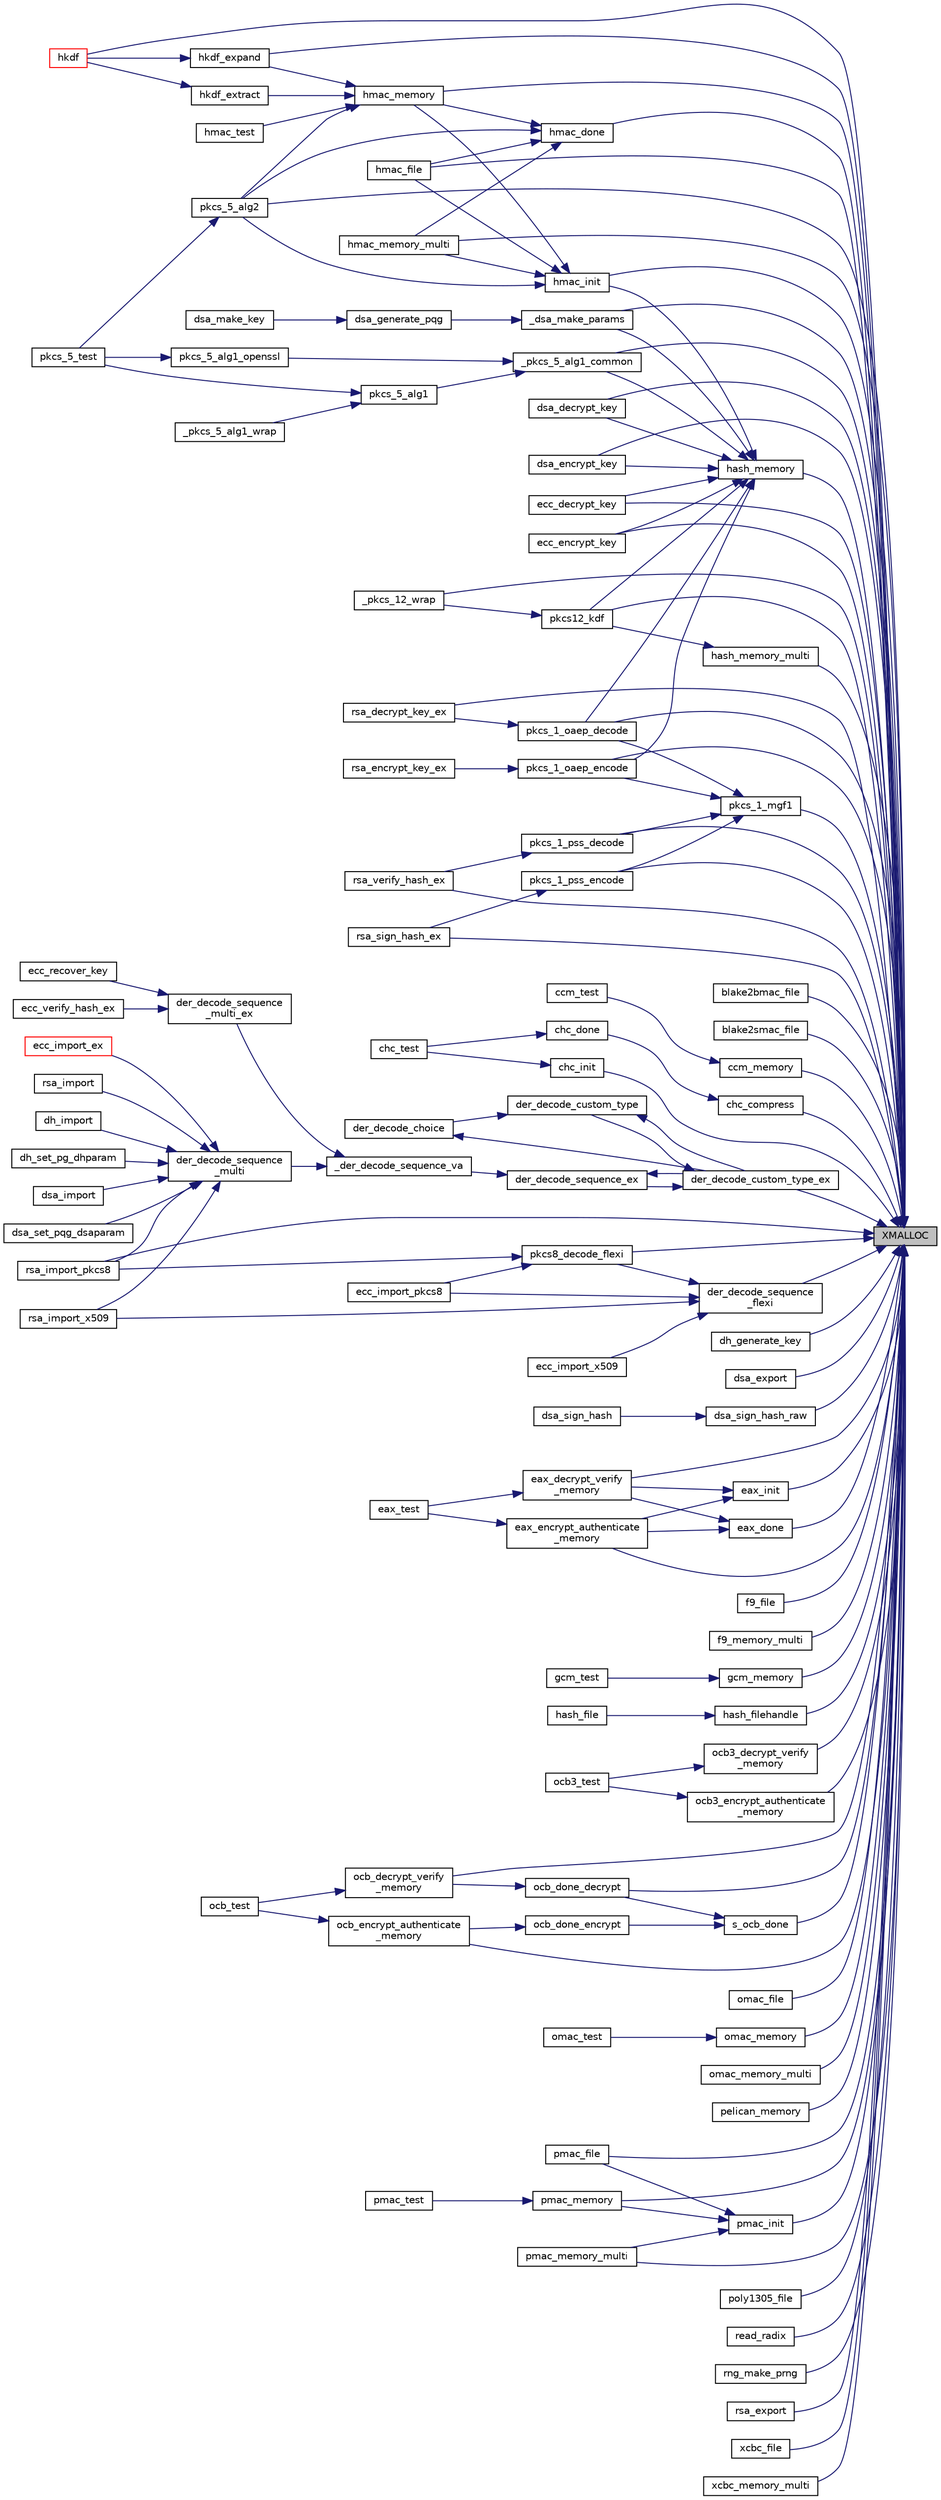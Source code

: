 digraph "XMALLOC"
{
 // LATEX_PDF_SIZE
  edge [fontname="Helvetica",fontsize="10",labelfontname="Helvetica",labelfontsize="10"];
  node [fontname="Helvetica",fontsize="10",shape=record];
  rankdir="RL";
  Node270 [label="XMALLOC",height=0.2,width=0.4,color="black", fillcolor="grey75", style="filled", fontcolor="black",tooltip=" "];
  Node270 -> Node271 [dir="back",color="midnightblue",fontsize="10",style="solid",fontname="Helvetica"];
  Node271 [label="_dsa_make_params",height=0.2,width=0.4,color="black", fillcolor="white", style="filled",URL="$dsa__generate__pqg_8c.html#ad38793673d78a4d45177d5b839e1e16b",tooltip="Create DSA parameters (INTERNAL ONLY, not part of public API)"];
  Node271 -> Node272 [dir="back",color="midnightblue",fontsize="10",style="solid",fontname="Helvetica"];
  Node272 [label="dsa_generate_pqg",height=0.2,width=0.4,color="black", fillcolor="white", style="filled",URL="$dsa__generate__pqg_8c.html#aa25c2f74420daea058431d3ad4b2340d",tooltip="Generate DSA parameters p, q & g."];
  Node272 -> Node273 [dir="back",color="midnightblue",fontsize="10",style="solid",fontname="Helvetica"];
  Node273 [label="dsa_make_key",height=0.2,width=0.4,color="black", fillcolor="white", style="filled",URL="$dsa__make__key_8c.html#a9b48ea999f1e23e839ae5b62aab985c6",tooltip="Old-style creation of a DSA key."];
  Node270 -> Node274 [dir="back",color="midnightblue",fontsize="10",style="solid",fontname="Helvetica"];
  Node274 [label="_pkcs_12_wrap",height=0.2,width=0.4,color="black", fillcolor="white", style="filled",URL="$pbes1_8c.html#a5ef636c0a0791cbb9e9f179bbf82f157",tooltip=" "];
  Node270 -> Node275 [dir="back",color="midnightblue",fontsize="10",style="solid",fontname="Helvetica"];
  Node275 [label="_pkcs_5_alg1_common",height=0.2,width=0.4,color="black", fillcolor="white", style="filled",URL="$pkcs__5__1_8c.html#aa4612634ecf7147a57dfe724150e059a",tooltip="Execute PKCS #5 v1 in strict or OpenSSL EVP_BytesToKey()-compat mode."];
  Node275 -> Node276 [dir="back",color="midnightblue",fontsize="10",style="solid",fontname="Helvetica"];
  Node276 [label="pkcs_5_alg1",height=0.2,width=0.4,color="black", fillcolor="white", style="filled",URL="$pkcs__5__1_8c.html#ad4834c485adb4fc776af355582a96cb6",tooltip="Execute PKCS #5 v1 - Strict mode (no OpenSSL-compatible extension)"];
  Node276 -> Node277 [dir="back",color="midnightblue",fontsize="10",style="solid",fontname="Helvetica"];
  Node277 [label="_pkcs_5_alg1_wrap",height=0.2,width=0.4,color="black", fillcolor="white", style="filled",URL="$pbes1_8c.html#a24bb0a681a92f4c5c6b0b10b55bd825e",tooltip=" "];
  Node276 -> Node278 [dir="back",color="midnightblue",fontsize="10",style="solid",fontname="Helvetica"];
  Node278 [label="pkcs_5_test",height=0.2,width=0.4,color="black", fillcolor="white", style="filled",URL="$pkcs__5__test_8c.html#a1a78c0bca3595115dd9272c2026b607e",tooltip="PKCS #5 self-test."];
  Node275 -> Node279 [dir="back",color="midnightblue",fontsize="10",style="solid",fontname="Helvetica"];
  Node279 [label="pkcs_5_alg1_openssl",height=0.2,width=0.4,color="black", fillcolor="white", style="filled",URL="$pkcs__5__1_8c.html#ac6e1537b6861bbd16dff1469982277f1",tooltip="Execute PKCS #5 v1 - OpenSSL-extension-compatible mode."];
  Node279 -> Node278 [dir="back",color="midnightblue",fontsize="10",style="solid",fontname="Helvetica"];
  Node270 -> Node280 [dir="back",color="midnightblue",fontsize="10",style="solid",fontname="Helvetica"];
  Node280 [label="blake2bmac_file",height=0.2,width=0.4,color="black", fillcolor="white", style="filled",URL="$blake2bmac__file_8c.html#a372c957a4b186ee3a6f737eacfd0b9b3",tooltip="BLAKE2B MAC a file."];
  Node270 -> Node281 [dir="back",color="midnightblue",fontsize="10",style="solid",fontname="Helvetica"];
  Node281 [label="blake2smac_file",height=0.2,width=0.4,color="black", fillcolor="white", style="filled",URL="$blake2smac__file_8c.html#abc529c6de44b41397be3a1d166d9a7ba",tooltip="BLAKE2S MAC a file."];
  Node270 -> Node282 [dir="back",color="midnightblue",fontsize="10",style="solid",fontname="Helvetica"];
  Node282 [label="ccm_memory",height=0.2,width=0.4,color="black", fillcolor="white", style="filled",URL="$ccm__memory_8c.html#acdd7923e6aee8984662ed5000dc2d7fe",tooltip="CCM encrypt/decrypt and produce an authentication tag."];
  Node282 -> Node283 [dir="back",color="midnightblue",fontsize="10",style="solid",fontname="Helvetica"];
  Node283 [label="ccm_test",height=0.2,width=0.4,color="black", fillcolor="white", style="filled",URL="$ccm__test_8c.html#af02fbfac6da1b71a49ad14537796b006",tooltip=" "];
  Node270 -> Node284 [dir="back",color="midnightblue",fontsize="10",style="solid",fontname="Helvetica"];
  Node284 [label="chc_compress",height=0.2,width=0.4,color="black", fillcolor="white", style="filled",URL="$chc_8c.html#ab3ddd709c120ad803c832dd2660dc650",tooltip=" "];
  Node284 -> Node285 [dir="back",color="midnightblue",fontsize="10",style="solid",fontname="Helvetica"];
  Node285 [label="chc_done",height=0.2,width=0.4,color="black", fillcolor="white", style="filled",URL="$chc_8c.html#a6c643b9e5929a5ce3426410fd4eceb59",tooltip="Terminate the hash to get the digest."];
  Node285 -> Node286 [dir="back",color="midnightblue",fontsize="10",style="solid",fontname="Helvetica"];
  Node286 [label="chc_test",height=0.2,width=0.4,color="black", fillcolor="white", style="filled",URL="$chc_8c.html#a1467e832993ba079f27160687745fdcd",tooltip="Self-test the hash."];
  Node270 -> Node287 [dir="back",color="midnightblue",fontsize="10",style="solid",fontname="Helvetica"];
  Node287 [label="chc_init",height=0.2,width=0.4,color="black", fillcolor="white", style="filled",URL="$chc_8c.html#aa2b49244a7f42e648b80c07e443b31c7",tooltip="Initialize the hash state."];
  Node287 -> Node286 [dir="back",color="midnightblue",fontsize="10",style="solid",fontname="Helvetica"];
  Node270 -> Node288 [dir="back",color="midnightblue",fontsize="10",style="solid",fontname="Helvetica"];
  Node288 [label="der_decode_custom_type_ex",height=0.2,width=0.4,color="black", fillcolor="white", style="filled",URL="$der__decode__custom__type_8c.html#aaa3acc13042e5d9244ac279a354775fe",tooltip="Extended-decode a Custom type."];
  Node288 -> Node289 [dir="back",color="midnightblue",fontsize="10",style="solid",fontname="Helvetica"];
  Node289 [label="der_decode_custom_type",height=0.2,width=0.4,color="black", fillcolor="white", style="filled",URL="$der__decode__custom__type_8c.html#a698f6c64586707819ebd6f90a14264e8",tooltip="Decode a Custom type."];
  Node289 -> Node290 [dir="back",color="midnightblue",fontsize="10",style="solid",fontname="Helvetica"];
  Node290 [label="der_decode_choice",height=0.2,width=0.4,color="black", fillcolor="white", style="filled",URL="$der__decode__choice_8c.html#abbc3f8406cbf0c2d75b1c801192dcad4",tooltip="Decode a CHOICE."];
  Node290 -> Node288 [dir="back",color="midnightblue",fontsize="10",style="solid",fontname="Helvetica"];
  Node289 -> Node288 [dir="back",color="midnightblue",fontsize="10",style="solid",fontname="Helvetica"];
  Node288 -> Node291 [dir="back",color="midnightblue",fontsize="10",style="solid",fontname="Helvetica"];
  Node291 [label="der_decode_sequence_ex",height=0.2,width=0.4,color="black", fillcolor="white", style="filled",URL="$der__decode__sequence__ex_8c.html#a388cbc3f5c404637bc51f9dfb2d4f677",tooltip="Decode a SEQUENCE."];
  Node291 -> Node288 [dir="back",color="midnightblue",fontsize="10",style="solid",fontname="Helvetica"];
  Node291 -> Node292 [dir="back",color="midnightblue",fontsize="10",style="solid",fontname="Helvetica"];
  Node292 [label="_der_decode_sequence_va",height=0.2,width=0.4,color="black", fillcolor="white", style="filled",URL="$der__decode__sequence__multi_8c.html#a1c505b541a0ed6ddcdccc8ddcef9ed9e",tooltip="Decode a SEQUENCE type using a VA list."];
  Node292 -> Node293 [dir="back",color="midnightblue",fontsize="10",style="solid",fontname="Helvetica"];
  Node293 [label="der_decode_sequence\l_multi",height=0.2,width=0.4,color="black", fillcolor="white", style="filled",URL="$der__decode__sequence__multi_8c.html#a6d86b670c8f3801b0fe6e2cd544df678",tooltip="Decode a SEQUENCE type using a VA list."];
  Node293 -> Node294 [dir="back",color="midnightblue",fontsize="10",style="solid",fontname="Helvetica"];
  Node294 [label="dh_import",height=0.2,width=0.4,color="black", fillcolor="white", style="filled",URL="$dh__import_8c.html#aeae7c65a0d0671f62d259baa98160874",tooltip="Import a DH key from a binary packet."];
  Node293 -> Node295 [dir="back",color="midnightblue",fontsize="10",style="solid",fontname="Helvetica"];
  Node295 [label="dh_set_pg_dhparam",height=0.2,width=0.4,color="black", fillcolor="white", style="filled",URL="$dh__set__pg__dhparam_8c.html#a442807cd759a5df755d184f894be3fe3",tooltip="Import DH key parts p and g from dhparam."];
  Node293 -> Node296 [dir="back",color="midnightblue",fontsize="10",style="solid",fontname="Helvetica"];
  Node296 [label="dsa_import",height=0.2,width=0.4,color="black", fillcolor="white", style="filled",URL="$dsa__import_8c.html#ab814d8871b40e7f60c3ed6a16990dac2",tooltip="Import a DSA key."];
  Node293 -> Node297 [dir="back",color="midnightblue",fontsize="10",style="solid",fontname="Helvetica"];
  Node297 [label="dsa_set_pqg_dsaparam",height=0.2,width=0.4,color="black", fillcolor="white", style="filled",URL="$dsa__set__pqg__dsaparam_8c.html#a81296ca7f683d91e0bf24c2b747044e4",tooltip="Import DSA's p, q & g from dsaparam."];
  Node293 -> Node298 [dir="back",color="midnightblue",fontsize="10",style="solid",fontname="Helvetica"];
  Node298 [label="ecc_import_ex",height=0.2,width=0.4,color="red", fillcolor="white", style="filled",URL="$ecc__import_8c.html#ab9bceabc3a4d16f6b714325ac383e024",tooltip="Import an ECC key from a binary packet, using user supplied domain params rather than one of the NIST..."];
  Node293 -> Node300 [dir="back",color="midnightblue",fontsize="10",style="solid",fontname="Helvetica"];
  Node300 [label="rsa_import",height=0.2,width=0.4,color="black", fillcolor="white", style="filled",URL="$rsa__import_8c.html#aa80aefb08a282afe02c308cc19879d05",tooltip="Import an RSAPublicKey or RSAPrivateKey [two-prime only, only support >= 1024-bit keys,..."];
  Node293 -> Node301 [dir="back",color="midnightblue",fontsize="10",style="solid",fontname="Helvetica"];
  Node301 [label="rsa_import_pkcs8",height=0.2,width=0.4,color="black", fillcolor="white", style="filled",URL="$rsa__import__pkcs8_8c.html#a3d44c6233a326316f7fb01c9d834fad4",tooltip="Import an RSAPublicKey or RSAPrivateKey in PKCS#8 format."];
  Node293 -> Node302 [dir="back",color="midnightblue",fontsize="10",style="solid",fontname="Helvetica"];
  Node302 [label="rsa_import_x509",height=0.2,width=0.4,color="black", fillcolor="white", style="filled",URL="$rsa__import__x509_8c.html#af7fd232bdc803e8d3f8a109dc171110d",tooltip="Import an RSA key from a X.509 certificate."];
  Node292 -> Node303 [dir="back",color="midnightblue",fontsize="10",style="solid",fontname="Helvetica"];
  Node303 [label="der_decode_sequence\l_multi_ex",height=0.2,width=0.4,color="black", fillcolor="white", style="filled",URL="$der__decode__sequence__multi_8c.html#ab5141cf36663054d9ec6e46ed6909fce",tooltip="Decode a SEQUENCE type using a VA list."];
  Node303 -> Node304 [dir="back",color="midnightblue",fontsize="10",style="solid",fontname="Helvetica"];
  Node304 [label="ecc_recover_key",height=0.2,width=0.4,color="black", fillcolor="white", style="filled",URL="$ecc__recover__key_8c.html#a42d1c0f03dd10a8ea98836bab2c1e6c6",tooltip="Recover ECC public key from signature and hash."];
  Node303 -> Node305 [dir="back",color="midnightblue",fontsize="10",style="solid",fontname="Helvetica"];
  Node305 [label="ecc_verify_hash_ex",height=0.2,width=0.4,color="black", fillcolor="white", style="filled",URL="$ecc__verify__hash_8c.html#a6c4f6d0c99e8dbcff4e1064179f20214",tooltip="Verify an ECC signature in RFC7518 format."];
  Node270 -> Node306 [dir="back",color="midnightblue",fontsize="10",style="solid",fontname="Helvetica"];
  Node306 [label="der_decode_sequence\l_flexi",height=0.2,width=0.4,color="black", fillcolor="white", style="filled",URL="$der__decode__sequence__flexi_8c.html#acec68888a6eae3b64f54b37cfb43d9b1",tooltip="ASN.1 DER Flexi(ble) decoder will decode arbitrary DER packets and create a linked list of the decode..."];
  Node306 -> Node307 [dir="back",color="midnightblue",fontsize="10",style="solid",fontname="Helvetica"];
  Node307 [label="pkcs8_decode_flexi",height=0.2,width=0.4,color="black", fillcolor="white", style="filled",URL="$pkcs8__decode__flexi_8c.html#a1b0d8fcf234d94638b2554ccea725003",tooltip="PKCS#8 decrypt if necessary & flexi-decode."];
  Node307 -> Node308 [dir="back",color="midnightblue",fontsize="10",style="solid",fontname="Helvetica"];
  Node308 [label="ecc_import_pkcs8",height=0.2,width=0.4,color="black", fillcolor="white", style="filled",URL="$ecc__import__pkcs8_8c.html#a0f0e747f119685eee3cc412f4480c52e",tooltip=" "];
  Node307 -> Node301 [dir="back",color="midnightblue",fontsize="10",style="solid",fontname="Helvetica"];
  Node306 -> Node308 [dir="back",color="midnightblue",fontsize="10",style="solid",fontname="Helvetica"];
  Node306 -> Node309 [dir="back",color="midnightblue",fontsize="10",style="solid",fontname="Helvetica"];
  Node309 [label="ecc_import_x509",height=0.2,width=0.4,color="black", fillcolor="white", style="filled",URL="$ecc__import__x509_8c.html#abd7477bc1144cdfd4f9e2da835eefbf6",tooltip="Import an ECC key from a X.509 certificate."];
  Node306 -> Node302 [dir="back",color="midnightblue",fontsize="10",style="solid",fontname="Helvetica"];
  Node270 -> Node310 [dir="back",color="midnightblue",fontsize="10",style="solid",fontname="Helvetica"];
  Node310 [label="dh_generate_key",height=0.2,width=0.4,color="black", fillcolor="white", style="filled",URL="$dh__generate__key_8c.html#ab1d01a4bd250336b21aff7a863d785de",tooltip=" "];
  Node270 -> Node311 [dir="back",color="midnightblue",fontsize="10",style="solid",fontname="Helvetica"];
  Node311 [label="dsa_decrypt_key",height=0.2,width=0.4,color="black", fillcolor="white", style="filled",URL="$dsa__decrypt__key_8c.html#a6f80d854fbdd56020ea641c4e4e47a4c",tooltip="Decrypt an DSA encrypted key."];
  Node270 -> Node312 [dir="back",color="midnightblue",fontsize="10",style="solid",fontname="Helvetica"];
  Node312 [label="dsa_encrypt_key",height=0.2,width=0.4,color="black", fillcolor="white", style="filled",URL="$dsa__encrypt__key_8c.html#ab65138d407e0660f6f2f7cb7e7dcb24b",tooltip="Encrypt a symmetric key with DSA."];
  Node270 -> Node313 [dir="back",color="midnightblue",fontsize="10",style="solid",fontname="Helvetica"];
  Node313 [label="dsa_export",height=0.2,width=0.4,color="black", fillcolor="white", style="filled",URL="$dsa__export_8c.html#a96a11be728dca36ee58330749ec058e2",tooltip="Export a DSA key to a binary packet."];
  Node270 -> Node314 [dir="back",color="midnightblue",fontsize="10",style="solid",fontname="Helvetica"];
  Node314 [label="dsa_sign_hash_raw",height=0.2,width=0.4,color="black", fillcolor="white", style="filled",URL="$dsa__sign__hash_8c.html#a1073fec547694360cd9f2a3d81c7260a",tooltip="Sign a hash with DSA."];
  Node314 -> Node315 [dir="back",color="midnightblue",fontsize="10",style="solid",fontname="Helvetica"];
  Node315 [label="dsa_sign_hash",height=0.2,width=0.4,color="black", fillcolor="white", style="filled",URL="$dsa__sign__hash_8c.html#a83c6d4c1243acbc906e872e20de3bba2",tooltip="Sign a hash with DSA."];
  Node270 -> Node316 [dir="back",color="midnightblue",fontsize="10",style="solid",fontname="Helvetica"];
  Node316 [label="eax_decrypt_verify\l_memory",height=0.2,width=0.4,color="black", fillcolor="white", style="filled",URL="$eax__decrypt__verify__memory_8c.html#ab4d3f7a8561cc2cbce16949a1ee0d00c",tooltip="Decrypt a block of memory and verify the provided MAC tag with EAX."];
  Node316 -> Node317 [dir="back",color="midnightblue",fontsize="10",style="solid",fontname="Helvetica"];
  Node317 [label="eax_test",height=0.2,width=0.4,color="black", fillcolor="white", style="filled",URL="$eax__test_8c.html#a9e708c531b1c375a3d086f43a192c455",tooltip="Test the EAX implementation."];
  Node270 -> Node318 [dir="back",color="midnightblue",fontsize="10",style="solid",fontname="Helvetica"];
  Node318 [label="eax_done",height=0.2,width=0.4,color="black", fillcolor="white", style="filled",URL="$eax__done_8c.html#ad8e287fe7144dae9e4eac1e755d973cf",tooltip="Terminate an EAX session and get the tag."];
  Node318 -> Node316 [dir="back",color="midnightblue",fontsize="10",style="solid",fontname="Helvetica"];
  Node318 -> Node319 [dir="back",color="midnightblue",fontsize="10",style="solid",fontname="Helvetica"];
  Node319 [label="eax_encrypt_authenticate\l_memory",height=0.2,width=0.4,color="black", fillcolor="white", style="filled",URL="$eax__encrypt__authenticate__memory_8c.html#ae398a749e5591537487ab93b4a9fec24",tooltip="EAX encrypt and produce an authentication tag."];
  Node319 -> Node317 [dir="back",color="midnightblue",fontsize="10",style="solid",fontname="Helvetica"];
  Node270 -> Node319 [dir="back",color="midnightblue",fontsize="10",style="solid",fontname="Helvetica"];
  Node270 -> Node320 [dir="back",color="midnightblue",fontsize="10",style="solid",fontname="Helvetica"];
  Node320 [label="eax_init",height=0.2,width=0.4,color="black", fillcolor="white", style="filled",URL="$eax__init_8c.html#ac35fd0cc9f76c2e8052efb3c22f1559c",tooltip="Initialized an EAX state."];
  Node320 -> Node316 [dir="back",color="midnightblue",fontsize="10",style="solid",fontname="Helvetica"];
  Node320 -> Node319 [dir="back",color="midnightblue",fontsize="10",style="solid",fontname="Helvetica"];
  Node270 -> Node321 [dir="back",color="midnightblue",fontsize="10",style="solid",fontname="Helvetica"];
  Node321 [label="ecc_decrypt_key",height=0.2,width=0.4,color="black", fillcolor="white", style="filled",URL="$ecc__decrypt__key_8c.html#adfbc21632ec24dad838fa0700154a57d",tooltip="Decrypt an ECC encrypted key."];
  Node270 -> Node322 [dir="back",color="midnightblue",fontsize="10",style="solid",fontname="Helvetica"];
  Node322 [label="ecc_encrypt_key",height=0.2,width=0.4,color="black", fillcolor="white", style="filled",URL="$ecc__encrypt__key_8c.html#a16164f1e295b1c88e6b81a9ece26cd70",tooltip="Encrypt a symmetric key with ECC."];
  Node270 -> Node323 [dir="back",color="midnightblue",fontsize="10",style="solid",fontname="Helvetica"];
  Node323 [label="f9_file",height=0.2,width=0.4,color="black", fillcolor="white", style="filled",URL="$f9__file_8c.html#a4c1ea12d1c638f066c93908a118ec404",tooltip="f9 a file"];
  Node270 -> Node324 [dir="back",color="midnightblue",fontsize="10",style="solid",fontname="Helvetica"];
  Node324 [label="f9_memory_multi",height=0.2,width=0.4,color="black", fillcolor="white", style="filled",URL="$f9__memory__multi_8c.html#a6d3cc7c6511a0e33997084a56a7f191f",tooltip="f9 multiple blocks of memory"];
  Node270 -> Node325 [dir="back",color="midnightblue",fontsize="10",style="solid",fontname="Helvetica"];
  Node325 [label="gcm_memory",height=0.2,width=0.4,color="black", fillcolor="white", style="filled",URL="$gcm__memory_8c.html#a43d9862e1013606d01bab2c57fef74f5",tooltip="Process an entire GCM packet in one call."];
  Node325 -> Node326 [dir="back",color="midnightblue",fontsize="10",style="solid",fontname="Helvetica"];
  Node326 [label="gcm_test",height=0.2,width=0.4,color="black", fillcolor="white", style="filled",URL="$gcm__test_8c.html#ae36c8eb6c2964df7e386f5f73bded5e7",tooltip="Test the GCM code."];
  Node270 -> Node327 [dir="back",color="midnightblue",fontsize="10",style="solid",fontname="Helvetica"];
  Node327 [label="hash_filehandle",height=0.2,width=0.4,color="black", fillcolor="white", style="filled",URL="$tomcrypt__hash_8h.html#a55d0344508460fbde2c17fe9ef2aa838",tooltip="Hash data from an open file handle."];
  Node327 -> Node328 [dir="back",color="midnightblue",fontsize="10",style="solid",fontname="Helvetica"];
  Node328 [label="hash_file",height=0.2,width=0.4,color="black", fillcolor="white", style="filled",URL="$tomcrypt__hash_8h.html#a6107c14266137a8f7834e4318d8d5002",tooltip=" "];
  Node270 -> Node329 [dir="back",color="midnightblue",fontsize="10",style="solid",fontname="Helvetica"];
  Node329 [label="hash_memory",height=0.2,width=0.4,color="black", fillcolor="white", style="filled",URL="$tomcrypt__hash_8h.html#a8672bf28488595ef1519a6754498869c",tooltip="Hash a block of memory and store the digest."];
  Node329 -> Node330 [dir="back",color="midnightblue",fontsize="10",style="solid",fontname="Helvetica"];
  Node330 [label="hmac_init",height=0.2,width=0.4,color="black", fillcolor="white", style="filled",URL="$hmac__init_8c.html#a84fb451315a01f33d356ddd1ade0dca9",tooltip="Initialize an HMAC context."];
  Node330 -> Node331 [dir="back",color="midnightblue",fontsize="10",style="solid",fontname="Helvetica"];
  Node331 [label="hmac_file",height=0.2,width=0.4,color="black", fillcolor="white", style="filled",URL="$hmac__file_8c.html#a61c2b2aeca9a287224c20e7fceff11cd",tooltip="HMAC a file."];
  Node330 -> Node332 [dir="back",color="midnightblue",fontsize="10",style="solid",fontname="Helvetica"];
  Node332 [label="hmac_memory",height=0.2,width=0.4,color="black", fillcolor="white", style="filled",URL="$hmac__memory_8c.html#a6bf2dff4537e6332dec46266a9db7580",tooltip="HMAC a block of memory to produce the authentication tag."];
  Node332 -> Node333 [dir="back",color="midnightblue",fontsize="10",style="solid",fontname="Helvetica"];
  Node333 [label="hmac_test",height=0.2,width=0.4,color="black", fillcolor="white", style="filled",URL="$hmac__test_8c.html#af43c4e10ec1984cf428cf69cd3184e53",tooltip="HMAC self-test."];
  Node332 -> Node334 [dir="back",color="midnightblue",fontsize="10",style="solid",fontname="Helvetica"];
  Node334 [label="hkdf_extract",height=0.2,width=0.4,color="black", fillcolor="white", style="filled",URL="$hkdf_8c.html#a6af77e2823d3b6e691098963b07ea26a",tooltip=" "];
  Node334 -> Node335 [dir="back",color="midnightblue",fontsize="10",style="solid",fontname="Helvetica"];
  Node335 [label="hkdf",height=0.2,width=0.4,color="red", fillcolor="white", style="filled",URL="$hkdf_8c.html#ac79c8ae04bc15c69e9704277e38d22be",tooltip=" "];
  Node332 -> Node337 [dir="back",color="midnightblue",fontsize="10",style="solid",fontname="Helvetica"];
  Node337 [label="hkdf_expand",height=0.2,width=0.4,color="black", fillcolor="white", style="filled",URL="$hkdf_8c.html#a1fa3c2a1e44fc629a059ae5c61cc0197",tooltip=" "];
  Node337 -> Node335 [dir="back",color="midnightblue",fontsize="10",style="solid",fontname="Helvetica"];
  Node332 -> Node338 [dir="back",color="midnightblue",fontsize="10",style="solid",fontname="Helvetica"];
  Node338 [label="pkcs_5_alg2",height=0.2,width=0.4,color="black", fillcolor="white", style="filled",URL="$pkcs__5__2_8c.html#a738b05376774b9a5b311a59ec73966f0",tooltip="Execute PKCS #5 v2."];
  Node338 -> Node278 [dir="back",color="midnightblue",fontsize="10",style="solid",fontname="Helvetica"];
  Node330 -> Node339 [dir="back",color="midnightblue",fontsize="10",style="solid",fontname="Helvetica"];
  Node339 [label="hmac_memory_multi",height=0.2,width=0.4,color="black", fillcolor="white", style="filled",URL="$hmac__memory__multi_8c.html#a42b0c424c7e01653550dc7d9ac3bb4b9",tooltip="HMAC multiple blocks of memory to produce the authentication tag."];
  Node330 -> Node338 [dir="back",color="midnightblue",fontsize="10",style="solid",fontname="Helvetica"];
  Node329 -> Node340 [dir="back",color="midnightblue",fontsize="10",style="solid",fontname="Helvetica"];
  Node340 [label="pkcs12_kdf",height=0.2,width=0.4,color="black", fillcolor="white", style="filled",URL="$pkcs12__kdf_8c.html#a362c9fba9251fa6d35445f4ccae24fe8",tooltip=" "];
  Node340 -> Node274 [dir="back",color="midnightblue",fontsize="10",style="solid",fontname="Helvetica"];
  Node329 -> Node275 [dir="back",color="midnightblue",fontsize="10",style="solid",fontname="Helvetica"];
  Node329 -> Node311 [dir="back",color="midnightblue",fontsize="10",style="solid",fontname="Helvetica"];
  Node329 -> Node312 [dir="back",color="midnightblue",fontsize="10",style="solid",fontname="Helvetica"];
  Node329 -> Node271 [dir="back",color="midnightblue",fontsize="10",style="solid",fontname="Helvetica"];
  Node329 -> Node321 [dir="back",color="midnightblue",fontsize="10",style="solid",fontname="Helvetica"];
  Node329 -> Node322 [dir="back",color="midnightblue",fontsize="10",style="solid",fontname="Helvetica"];
  Node329 -> Node341 [dir="back",color="midnightblue",fontsize="10",style="solid",fontname="Helvetica"];
  Node341 [label="pkcs_1_oaep_decode",height=0.2,width=0.4,color="black", fillcolor="white", style="filled",URL="$pkcs__1__oaep__decode_8c.html#ab51588072c388a0deb0e0a2086b226f7",tooltip="PKCS #1 v2.00 OAEP decode."];
  Node341 -> Node342 [dir="back",color="midnightblue",fontsize="10",style="solid",fontname="Helvetica"];
  Node342 [label="rsa_decrypt_key_ex",height=0.2,width=0.4,color="black", fillcolor="white", style="filled",URL="$rsa__decrypt__key_8c.html#a9d043dc2d91a5ca83f64a4210b03f5d1",tooltip="PKCS #1 decrypt then v1.5 or OAEP depad."];
  Node329 -> Node343 [dir="back",color="midnightblue",fontsize="10",style="solid",fontname="Helvetica"];
  Node343 [label="pkcs_1_oaep_encode",height=0.2,width=0.4,color="black", fillcolor="white", style="filled",URL="$pkcs__1__oaep__encode_8c.html#a503852f9d2f39632d8a09117c19afe8b",tooltip="PKCS #1 v2.00 OAEP encode."];
  Node343 -> Node344 [dir="back",color="midnightblue",fontsize="10",style="solid",fontname="Helvetica"];
  Node344 [label="rsa_encrypt_key_ex",height=0.2,width=0.4,color="black", fillcolor="white", style="filled",URL="$rsa__encrypt__key_8c.html#af3112ec74c217e4bbd5e9609bc83393f",tooltip="(PKCS #1 v2.0) OAEP pad then encrypt"];
  Node270 -> Node345 [dir="back",color="midnightblue",fontsize="10",style="solid",fontname="Helvetica"];
  Node345 [label="hash_memory_multi",height=0.2,width=0.4,color="black", fillcolor="white", style="filled",URL="$tomcrypt__hash_8h.html#a85566393d0f13710bafc9501361eff06",tooltip="Hash multiple (non-adjacent) blocks of memory at once."];
  Node345 -> Node340 [dir="back",color="midnightblue",fontsize="10",style="solid",fontname="Helvetica"];
  Node270 -> Node335 [dir="back",color="midnightblue",fontsize="10",style="solid",fontname="Helvetica"];
  Node270 -> Node337 [dir="back",color="midnightblue",fontsize="10",style="solid",fontname="Helvetica"];
  Node270 -> Node346 [dir="back",color="midnightblue",fontsize="10",style="solid",fontname="Helvetica"];
  Node346 [label="hmac_done",height=0.2,width=0.4,color="black", fillcolor="white", style="filled",URL="$hmac__done_8c.html#a25eaf3db04e6464adbba95d1153885d3",tooltip="Terminate an HMAC session."];
  Node346 -> Node331 [dir="back",color="midnightblue",fontsize="10",style="solid",fontname="Helvetica"];
  Node346 -> Node332 [dir="back",color="midnightblue",fontsize="10",style="solid",fontname="Helvetica"];
  Node346 -> Node339 [dir="back",color="midnightblue",fontsize="10",style="solid",fontname="Helvetica"];
  Node346 -> Node338 [dir="back",color="midnightblue",fontsize="10",style="solid",fontname="Helvetica"];
  Node270 -> Node331 [dir="back",color="midnightblue",fontsize="10",style="solid",fontname="Helvetica"];
  Node270 -> Node330 [dir="back",color="midnightblue",fontsize="10",style="solid",fontname="Helvetica"];
  Node270 -> Node332 [dir="back",color="midnightblue",fontsize="10",style="solid",fontname="Helvetica"];
  Node270 -> Node339 [dir="back",color="midnightblue",fontsize="10",style="solid",fontname="Helvetica"];
  Node270 -> Node347 [dir="back",color="midnightblue",fontsize="10",style="solid",fontname="Helvetica"];
  Node347 [label="ocb3_decrypt_verify\l_memory",height=0.2,width=0.4,color="black", fillcolor="white", style="filled",URL="$ocb3__decrypt__verify__memory_8c.html#aaa794cde472d6ae35c5d0cf68842860d",tooltip="Decrypt and compare the tag with OCB."];
  Node347 -> Node348 [dir="back",color="midnightblue",fontsize="10",style="solid",fontname="Helvetica"];
  Node348 [label="ocb3_test",height=0.2,width=0.4,color="black", fillcolor="white", style="filled",URL="$ocb3__test_8c.html#afafd01785264b534d0ef8efb9fe530ef",tooltip="Test the OCB protocol."];
  Node270 -> Node349 [dir="back",color="midnightblue",fontsize="10",style="solid",fontname="Helvetica"];
  Node349 [label="ocb3_encrypt_authenticate\l_memory",height=0.2,width=0.4,color="black", fillcolor="white", style="filled",URL="$ocb3__encrypt__authenticate__memory_8c.html#a4f2509ac5594dc6dcead8ac840a30b91",tooltip="Encrypt and generate an authentication code for a buffer of memory."];
  Node349 -> Node348 [dir="back",color="midnightblue",fontsize="10",style="solid",fontname="Helvetica"];
  Node270 -> Node350 [dir="back",color="midnightblue",fontsize="10",style="solid",fontname="Helvetica"];
  Node350 [label="ocb_decrypt_verify\l_memory",height=0.2,width=0.4,color="black", fillcolor="white", style="filled",URL="$ocb__decrypt__verify__memory_8c.html#a54a8c51becc57a9eded7c6da4479ac10",tooltip="Decrypt and compare the tag with OCB."];
  Node350 -> Node351 [dir="back",color="midnightblue",fontsize="10",style="solid",fontname="Helvetica"];
  Node351 [label="ocb_test",height=0.2,width=0.4,color="black", fillcolor="white", style="filled",URL="$ocb__test_8c.html#afbc7c6139aaabac9146afff688bafbb9",tooltip="Test the OCB protocol."];
  Node270 -> Node352 [dir="back",color="midnightblue",fontsize="10",style="solid",fontname="Helvetica"];
  Node352 [label="ocb_done_decrypt",height=0.2,width=0.4,color="black", fillcolor="white", style="filled",URL="$ocb__done__decrypt_8c.html#a9f8c7f1d6dd8025f8b4375841707a096",tooltip="Terminate a decrypting OCB state."];
  Node352 -> Node350 [dir="back",color="midnightblue",fontsize="10",style="solid",fontname="Helvetica"];
  Node270 -> Node353 [dir="back",color="midnightblue",fontsize="10",style="solid",fontname="Helvetica"];
  Node353 [label="ocb_encrypt_authenticate\l_memory",height=0.2,width=0.4,color="black", fillcolor="white", style="filled",URL="$ocb__encrypt__authenticate__memory_8c.html#a6dc818f74acf81f66cd2f25b5f0024b6",tooltip="Encrypt and generate an authentication code for a buffer of memory."];
  Node353 -> Node351 [dir="back",color="midnightblue",fontsize="10",style="solid",fontname="Helvetica"];
  Node270 -> Node354 [dir="back",color="midnightblue",fontsize="10",style="solid",fontname="Helvetica"];
  Node354 [label="omac_file",height=0.2,width=0.4,color="black", fillcolor="white", style="filled",URL="$omac__file_8c.html#ae07518003313f8328d564265c4d0c8d4",tooltip="OMAC a file."];
  Node270 -> Node355 [dir="back",color="midnightblue",fontsize="10",style="solid",fontname="Helvetica"];
  Node355 [label="omac_memory",height=0.2,width=0.4,color="black", fillcolor="white", style="filled",URL="$omac__memory_8c.html#a22ca5d123fefe8922e9491f5a0e122a2",tooltip="OMAC a block of memory."];
  Node355 -> Node356 [dir="back",color="midnightblue",fontsize="10",style="solid",fontname="Helvetica"];
  Node356 [label="omac_test",height=0.2,width=0.4,color="black", fillcolor="white", style="filled",URL="$omac__test_8c.html#abdcfbca1800d6a3b577b7c6ec0838a48",tooltip="Test the OMAC setup."];
  Node270 -> Node357 [dir="back",color="midnightblue",fontsize="10",style="solid",fontname="Helvetica"];
  Node357 [label="omac_memory_multi",height=0.2,width=0.4,color="black", fillcolor="white", style="filled",URL="$omac__memory__multi_8c.html#a85ff42c47901f5e541ab842f92e09895",tooltip="OMAC multiple blocks of memory."];
  Node270 -> Node358 [dir="back",color="midnightblue",fontsize="10",style="solid",fontname="Helvetica"];
  Node358 [label="pelican_memory",height=0.2,width=0.4,color="black", fillcolor="white", style="filled",URL="$pelican__memory_8c.html#a1c9283f981146b34e1f61fd18840d6f7",tooltip="Pelican block of memory."];
  Node270 -> Node340 [dir="back",color="midnightblue",fontsize="10",style="solid",fontname="Helvetica"];
  Node270 -> Node307 [dir="back",color="midnightblue",fontsize="10",style="solid",fontname="Helvetica"];
  Node270 -> Node359 [dir="back",color="midnightblue",fontsize="10",style="solid",fontname="Helvetica"];
  Node359 [label="pkcs_1_mgf1",height=0.2,width=0.4,color="black", fillcolor="white", style="filled",URL="$pkcs__1__mgf1_8c.html#a5b7fcf55a6c826c06e0e99f59ef2c6f8",tooltip="Perform PKCS #1 MGF1 (internal)"];
  Node359 -> Node341 [dir="back",color="midnightblue",fontsize="10",style="solid",fontname="Helvetica"];
  Node359 -> Node343 [dir="back",color="midnightblue",fontsize="10",style="solid",fontname="Helvetica"];
  Node359 -> Node360 [dir="back",color="midnightblue",fontsize="10",style="solid",fontname="Helvetica"];
  Node360 [label="pkcs_1_pss_decode",height=0.2,width=0.4,color="black", fillcolor="white", style="filled",URL="$pkcs__1__pss__decode_8c.html#a6aeacecd6b979acc2da875337f08eacc",tooltip="PKCS #1 v2.00 PSS decode."];
  Node360 -> Node361 [dir="back",color="midnightblue",fontsize="10",style="solid",fontname="Helvetica"];
  Node361 [label="rsa_verify_hash_ex",height=0.2,width=0.4,color="black", fillcolor="white", style="filled",URL="$rsa__verify__hash_8c.html#af3e9ec6fff93de785cd2528f5b295ca2",tooltip="PKCS #1 de-sign then v1.5 or PSS depad."];
  Node359 -> Node362 [dir="back",color="midnightblue",fontsize="10",style="solid",fontname="Helvetica"];
  Node362 [label="pkcs_1_pss_encode",height=0.2,width=0.4,color="black", fillcolor="white", style="filled",URL="$pkcs__1__pss__encode_8c.html#abdc082e173b453ec37edabbc8f69aa39",tooltip="PKCS #1 v2.00 Signature Encoding."];
  Node362 -> Node363 [dir="back",color="midnightblue",fontsize="10",style="solid",fontname="Helvetica"];
  Node363 [label="rsa_sign_hash_ex",height=0.2,width=0.4,color="black", fillcolor="white", style="filled",URL="$rsa__sign__hash_8c.html#a7a07f13dda380b3a3545a07047195ecd",tooltip="PKCS #1 pad then sign."];
  Node270 -> Node341 [dir="back",color="midnightblue",fontsize="10",style="solid",fontname="Helvetica"];
  Node270 -> Node343 [dir="back",color="midnightblue",fontsize="10",style="solid",fontname="Helvetica"];
  Node270 -> Node360 [dir="back",color="midnightblue",fontsize="10",style="solid",fontname="Helvetica"];
  Node270 -> Node362 [dir="back",color="midnightblue",fontsize="10",style="solid",fontname="Helvetica"];
  Node270 -> Node338 [dir="back",color="midnightblue",fontsize="10",style="solid",fontname="Helvetica"];
  Node270 -> Node364 [dir="back",color="midnightblue",fontsize="10",style="solid",fontname="Helvetica"];
  Node364 [label="pmac_file",height=0.2,width=0.4,color="black", fillcolor="white", style="filled",URL="$pmac__file_8c.html#ad75fb94bd003732c44d943868d583547",tooltip="PMAC a file."];
  Node270 -> Node365 [dir="back",color="midnightblue",fontsize="10",style="solid",fontname="Helvetica"];
  Node365 [label="pmac_init",height=0.2,width=0.4,color="black", fillcolor="white", style="filled",URL="$pmac__init_8c.html#a2cc36e2064ee6f365143f6f51083de9a",tooltip="Initialize a PMAC state."];
  Node365 -> Node364 [dir="back",color="midnightblue",fontsize="10",style="solid",fontname="Helvetica"];
  Node365 -> Node366 [dir="back",color="midnightblue",fontsize="10",style="solid",fontname="Helvetica"];
  Node366 [label="pmac_memory",height=0.2,width=0.4,color="black", fillcolor="white", style="filled",URL="$pmac__memory_8c.html#ac738727243b64548af367c19dfee535c",tooltip="PMAC a block of memory."];
  Node366 -> Node367 [dir="back",color="midnightblue",fontsize="10",style="solid",fontname="Helvetica"];
  Node367 [label="pmac_test",height=0.2,width=0.4,color="black", fillcolor="white", style="filled",URL="$pmac__test_8c.html#a25c3fac912755621e400e5b51f46ca23",tooltip="Test the LTC_OMAC implementation."];
  Node365 -> Node368 [dir="back",color="midnightblue",fontsize="10",style="solid",fontname="Helvetica"];
  Node368 [label="pmac_memory_multi",height=0.2,width=0.4,color="black", fillcolor="white", style="filled",URL="$pmac__memory__multi_8c.html#a1de02e9aa8851625d40265b30c639369",tooltip="PMAC multiple blocks of memory."];
  Node270 -> Node366 [dir="back",color="midnightblue",fontsize="10",style="solid",fontname="Helvetica"];
  Node270 -> Node368 [dir="back",color="midnightblue",fontsize="10",style="solid",fontname="Helvetica"];
  Node270 -> Node369 [dir="back",color="midnightblue",fontsize="10",style="solid",fontname="Helvetica"];
  Node369 [label="poly1305_file",height=0.2,width=0.4,color="black", fillcolor="white", style="filled",URL="$poly1305__file_8c.html#aca704db89279fb2fbe2998b5c7fbf9d4",tooltip="POLY1305 a file."];
  Node270 -> Node370 [dir="back",color="midnightblue",fontsize="10",style="solid",fontname="Helvetica"];
  Node370 [label="read_radix",height=0.2,width=0.4,color="black", fillcolor="white", style="filled",URL="$gmp__desc_8c.html#af84d5b7caaf005f40f924afd8ada2380",tooltip=" "];
  Node270 -> Node371 [dir="back",color="midnightblue",fontsize="10",style="solid",fontname="Helvetica"];
  Node371 [label="rng_make_prng",height=0.2,width=0.4,color="black", fillcolor="white", style="filled",URL="$rng__make__prng_8c.html#a97e605483ea5f5f9ea4067dafae5801b",tooltip="Create a PRNG from a RNG."];
  Node270 -> Node342 [dir="back",color="midnightblue",fontsize="10",style="solid",fontname="Helvetica"];
  Node270 -> Node372 [dir="back",color="midnightblue",fontsize="10",style="solid",fontname="Helvetica"];
  Node372 [label="rsa_export",height=0.2,width=0.4,color="black", fillcolor="white", style="filled",URL="$rsa__export_8c.html#ab097894ad63ca98064d5be945b5efc6d",tooltip="This will export either an RSAPublicKey or RSAPrivateKey [defined in PKCS #1 v2.1]."];
  Node270 -> Node301 [dir="back",color="midnightblue",fontsize="10",style="solid",fontname="Helvetica"];
  Node270 -> Node363 [dir="back",color="midnightblue",fontsize="10",style="solid",fontname="Helvetica"];
  Node270 -> Node361 [dir="back",color="midnightblue",fontsize="10",style="solid",fontname="Helvetica"];
  Node270 -> Node373 [dir="back",color="midnightblue",fontsize="10",style="solid",fontname="Helvetica"];
  Node373 [label="s_ocb_done",height=0.2,width=0.4,color="black", fillcolor="white", style="filled",URL="$s__ocb__done_8c.html#a0e6dd21746be44a0949d16b9e1ac796d",tooltip="Shared code to finish an OCB stream."];
  Node373 -> Node352 [dir="back",color="midnightblue",fontsize="10",style="solid",fontname="Helvetica"];
  Node373 -> Node374 [dir="back",color="midnightblue",fontsize="10",style="solid",fontname="Helvetica"];
  Node374 [label="ocb_done_encrypt",height=0.2,width=0.4,color="black", fillcolor="white", style="filled",URL="$ocb__done__encrypt_8c.html#aab90ede8c55c4f4a167a26dd2095556e",tooltip="Terminate an encryption OCB state."];
  Node374 -> Node353 [dir="back",color="midnightblue",fontsize="10",style="solid",fontname="Helvetica"];
  Node270 -> Node375 [dir="back",color="midnightblue",fontsize="10",style="solid",fontname="Helvetica"];
  Node375 [label="xcbc_file",height=0.2,width=0.4,color="black", fillcolor="white", style="filled",URL="$xcbc__file_8c.html#ae7e1146329a4421da93ed0590857e232",tooltip="XCBC a file."];
  Node270 -> Node376 [dir="back",color="midnightblue",fontsize="10",style="solid",fontname="Helvetica"];
  Node376 [label="xcbc_memory_multi",height=0.2,width=0.4,color="black", fillcolor="white", style="filled",URL="$xcbc__memory__multi_8c.html#a46c4a78219a0eeaaf8be3f599f8a3bba",tooltip="XCBC multiple blocks of memory."];
}
